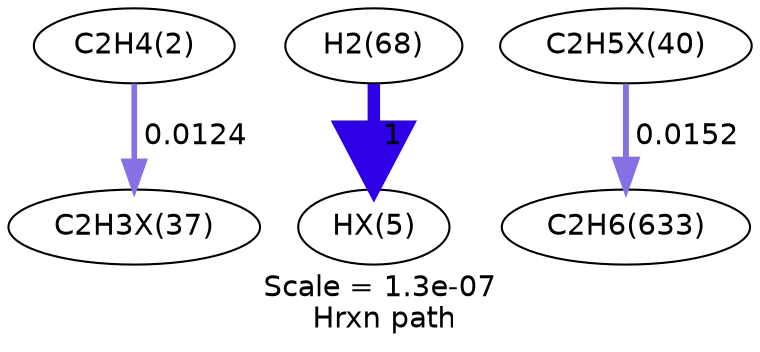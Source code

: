 digraph reaction_paths {
center=1;
s5 -> s34[fontname="Helvetica", style="setlinewidth(2.69)", arrowsize=1.34, color="0.7, 0.512, 0.9"
, label=" 0.0124"];
s9 -> s33[fontname="Helvetica", style="setlinewidth(6)", arrowsize=3, color="0.7, 1.5, 0.9"
, label=" 1"];
s35 -> s17[fontname="Helvetica", style="setlinewidth(2.84)", arrowsize=1.42, color="0.7, 0.515, 0.9"
, label=" 0.0152"];
s5 [ fontname="Helvetica", label="C2H4(2)"];
s9 [ fontname="Helvetica", label="H2(68)"];
s17 [ fontname="Helvetica", label="C2H6(633)"];
s33 [ fontname="Helvetica", label="HX(5)"];
s34 [ fontname="Helvetica", label="C2H3X(37)"];
s35 [ fontname="Helvetica", label="C2H5X(40)"];
 label = "Scale = 1.3e-07\l Hrxn path";
 fontname = "Helvetica";
}
